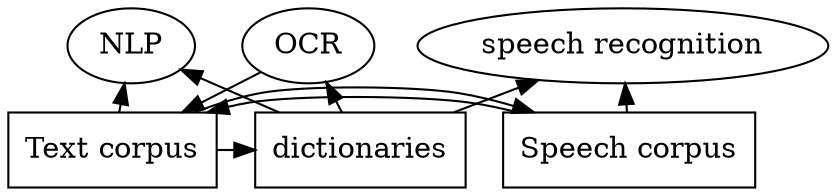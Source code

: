 digraph ai {
 ranksep=0.2
 rankdir=TB

 node [shape=ellipse];
 {"OCR"}
 {rank = same; "OCR"; "NLP"}
 {rank = same; "OCR"; "speech recognition"}
 node [shape=polygon];
 {"Text corpus"}
 {rank = same; "Text corpus"; "Speech corpus"}
 {rank = same; "Text corpus"; "dictionaries"}
 "OCR"->"Text corpus"
 "dictionaries"->"OCR"
 "Text corpus"->"dictionaries"
 "Speech corpus"->"speech recognition"
 "dictionaries"->"speech recognition"
 "dictionaries"->"NLP"
 "Text corpus"->"NLP"
 "Speech corpus"->"Text corpus"
 "Text corpus"->"Speech corpus"
} 
